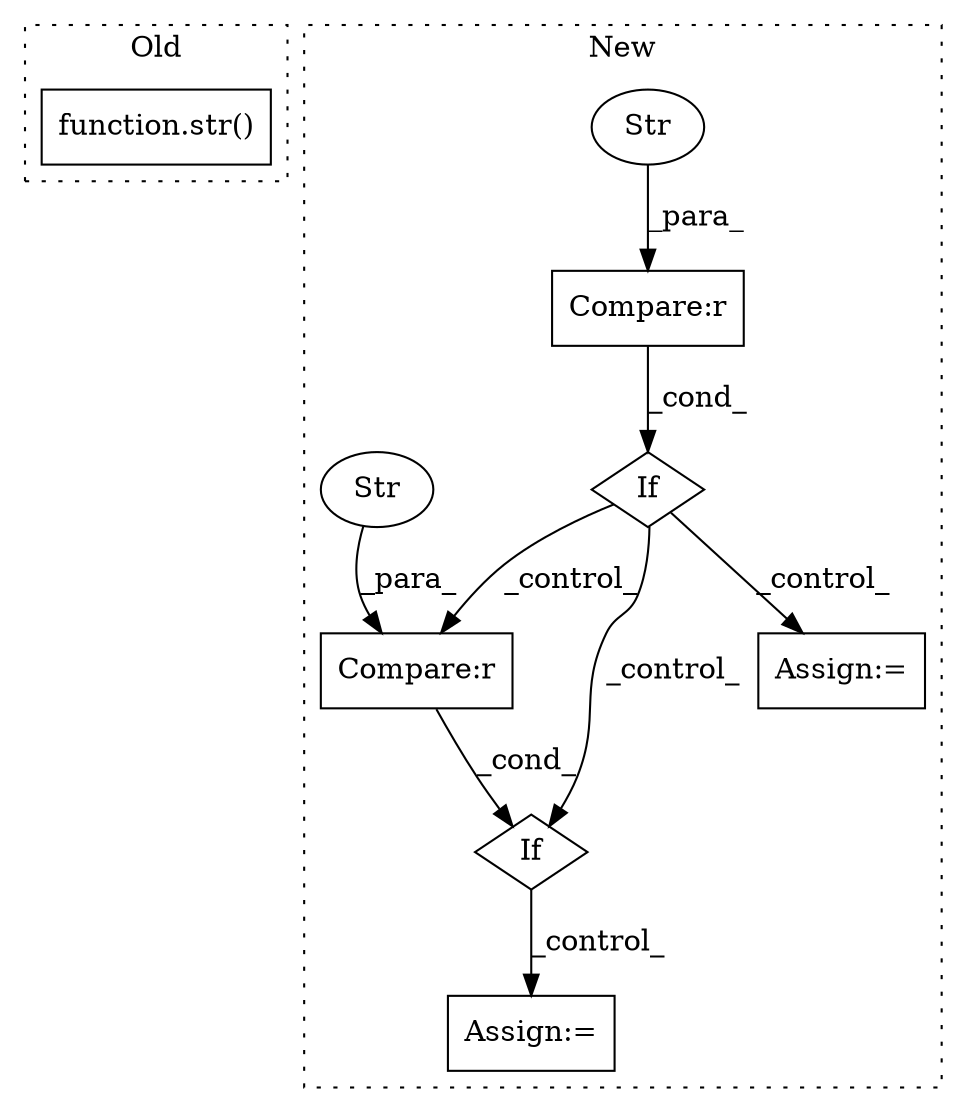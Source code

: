 digraph G {
subgraph cluster0 {
1 [label="function.str()" a="75" s="1018,1041" l="4,1" shape="box"];
label = "Old";
style="dotted";
}
subgraph cluster1 {
2 [label="If" a="96" s="1226" l="0" shape="diamond"];
3 [label="Assign:=" a="68" s="1275" l="3" shape="box"];
4 [label="Compare:r" a="40" s="1226" l="29" shape="box"];
5 [label="If" a="96" s="1144" l="3" shape="diamond"];
6 [label="Compare:r" a="40" s="1147" l="20" shape="box"];
7 [label="Str" a="66" s="1240" l="15" shape="ellipse"];
8 [label="Str" a="66" s="1161" l="6" shape="ellipse"];
9 [label="Assign:=" a="68" s="1187" l="3" shape="box"];
label = "New";
style="dotted";
}
2 -> 3 [label="_control_"];
4 -> 2 [label="_cond_"];
5 -> 4 [label="_control_"];
5 -> 2 [label="_control_"];
5 -> 9 [label="_control_"];
6 -> 5 [label="_cond_"];
7 -> 4 [label="_para_"];
8 -> 6 [label="_para_"];
}